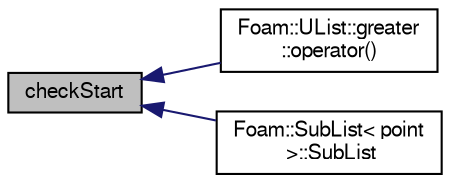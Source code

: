 digraph "checkStart"
{
  bgcolor="transparent";
  edge [fontname="FreeSans",fontsize="10",labelfontname="FreeSans",labelfontsize="10"];
  node [fontname="FreeSans",fontsize="10",shape=record];
  rankdir="LR";
  Node1974 [label="checkStart",height=0.2,width=0.4,color="black", fillcolor="grey75", style="filled", fontcolor="black"];
  Node1974 -> Node1975 [dir="back",color="midnightblue",fontsize="10",style="solid",fontname="FreeSans"];
  Node1975 [label="Foam::UList::greater\l::operator()",height=0.2,width=0.4,color="black",URL="$a25986.html#a49202d8cfd6e19f3d43c028252050ed7"];
  Node1974 -> Node1976 [dir="back",color="midnightblue",fontsize="10",style="solid",fontname="FreeSans"];
  Node1976 [label="Foam::SubList\< point\l \>::SubList",height=0.2,width=0.4,color="black",URL="$a25978.html#ad098265ac1af4430ad4d47b0f443be87",tooltip="Construct from UList, sub-list size and start index. "];
}
